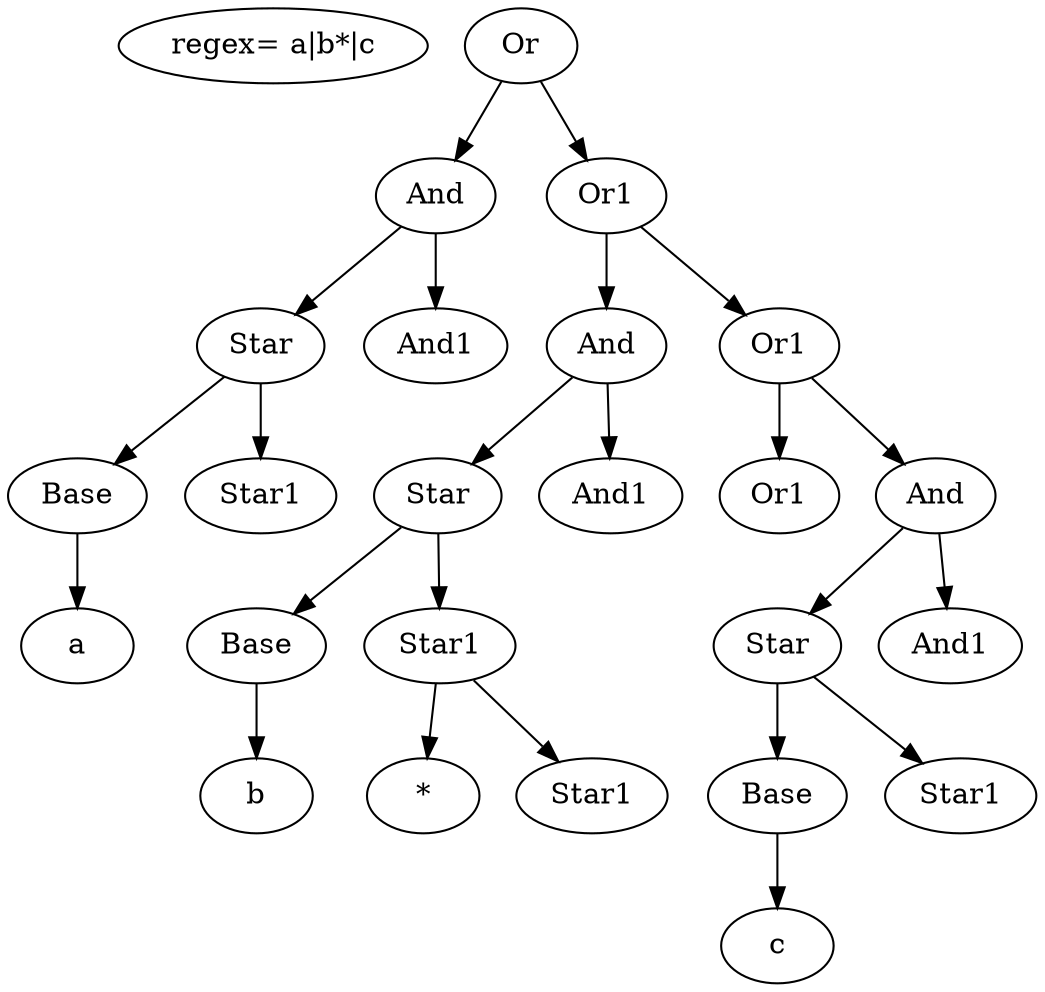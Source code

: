 digraph G {
E [label="regex= a|b*|c"];
0 [label="Or"];
1 [label="And"];
33 [label="Or1"];
2 [label="Star"];
3 [label="Base"];
4 [label="a"];
6 [label="Star1"];
8 [label="And1"];
10 [label="Or1"];
11 [label="And"];
12 [label="Star"];
13 [label="Base"];
14 [label="b"];
16 [label="Star1"];
17 [label="*"];
19 [label="Star1"];
21 [label="And1"];
23 [label="Or1"];
24 [label="And"];
25 [label="Star"];
26 [label="Base"];
27 [label="c"];
29 [label="Star1"];
31 [label="And1"];
0 -> 1;
0 -> 10;
1 -> 2;
1 -> 8;
2 -> 3;
2 -> 6;
3 -> 4;
10 -> 23;
10 -> 11;
11 -> 21;
11 -> 12;
12 -> 16;
12 -> 13;
13 -> 14;
16 -> 17;
16 -> 19;
23 -> 33;
23 -> 24;
24 -> 25;
24 -> 31;
25 -> 26;
25 -> 29;
26 -> 27;
}
